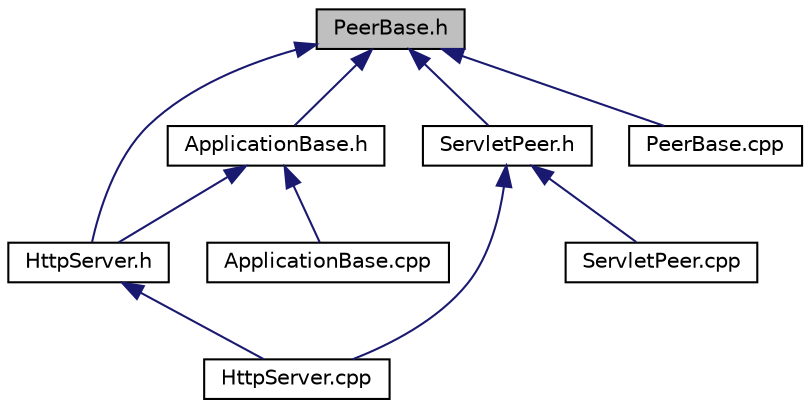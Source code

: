 digraph "PeerBase.h"
{
  edge [fontname="Helvetica",fontsize="10",labelfontname="Helvetica",labelfontsize="10"];
  node [fontname="Helvetica",fontsize="10",shape=record];
  Node8 [label="PeerBase.h",height=0.2,width=0.4,color="black", fillcolor="grey75", style="filled", fontcolor="black"];
  Node8 -> Node9 [dir="back",color="midnightblue",fontsize="10",style="solid",fontname="Helvetica"];
  Node9 [label="ApplicationBase.h",height=0.2,width=0.4,color="black", fillcolor="white", style="filled",URL="$_application_base_8h.html"];
  Node9 -> Node10 [dir="back",color="midnightblue",fontsize="10",style="solid",fontname="Helvetica"];
  Node10 [label="HttpServer.h",height=0.2,width=0.4,color="black", fillcolor="white", style="filled",URL="$_http_server_8h.html"];
  Node10 -> Node11 [dir="back",color="midnightblue",fontsize="10",style="solid",fontname="Helvetica"];
  Node11 [label="HttpServer.cpp",height=0.2,width=0.4,color="black", fillcolor="white", style="filled",URL="$_http_server_8cpp.html"];
  Node9 -> Node12 [dir="back",color="midnightblue",fontsize="10",style="solid",fontname="Helvetica"];
  Node12 [label="ApplicationBase.cpp",height=0.2,width=0.4,color="black", fillcolor="white", style="filled",URL="$_application_base_8cpp.html"];
  Node8 -> Node10 [dir="back",color="midnightblue",fontsize="10",style="solid",fontname="Helvetica"];
  Node8 -> Node13 [dir="back",color="midnightblue",fontsize="10",style="solid",fontname="Helvetica"];
  Node13 [label="ServletPeer.h",height=0.2,width=0.4,color="black", fillcolor="white", style="filled",URL="$_servlet_peer_8h.html"];
  Node13 -> Node11 [dir="back",color="midnightblue",fontsize="10",style="solid",fontname="Helvetica"];
  Node13 -> Node14 [dir="back",color="midnightblue",fontsize="10",style="solid",fontname="Helvetica"];
  Node14 [label="ServletPeer.cpp",height=0.2,width=0.4,color="black", fillcolor="white", style="filled",URL="$_servlet_peer_8cpp.html"];
  Node8 -> Node15 [dir="back",color="midnightblue",fontsize="10",style="solid",fontname="Helvetica"];
  Node15 [label="PeerBase.cpp",height=0.2,width=0.4,color="black", fillcolor="white", style="filled",URL="$_peer_base_8cpp.html"];
}
